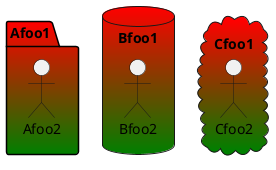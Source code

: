 {
  "sha1": "qga8sw2vn6n16zij71v7zft6ebhrq8k",
  "insertion": {
    "when": "2024-06-04T17:28:42.404Z",
    "user": "plantuml@gmail.com"
  }
}
@startuml
package Afoo1 #red-green {
  actor Afoo2
}

database Bfoo1 #red-green {
  actor Bfoo2
}

cloud Cfoo1 #red-green {
  actor Cfoo2
}


@enduml
